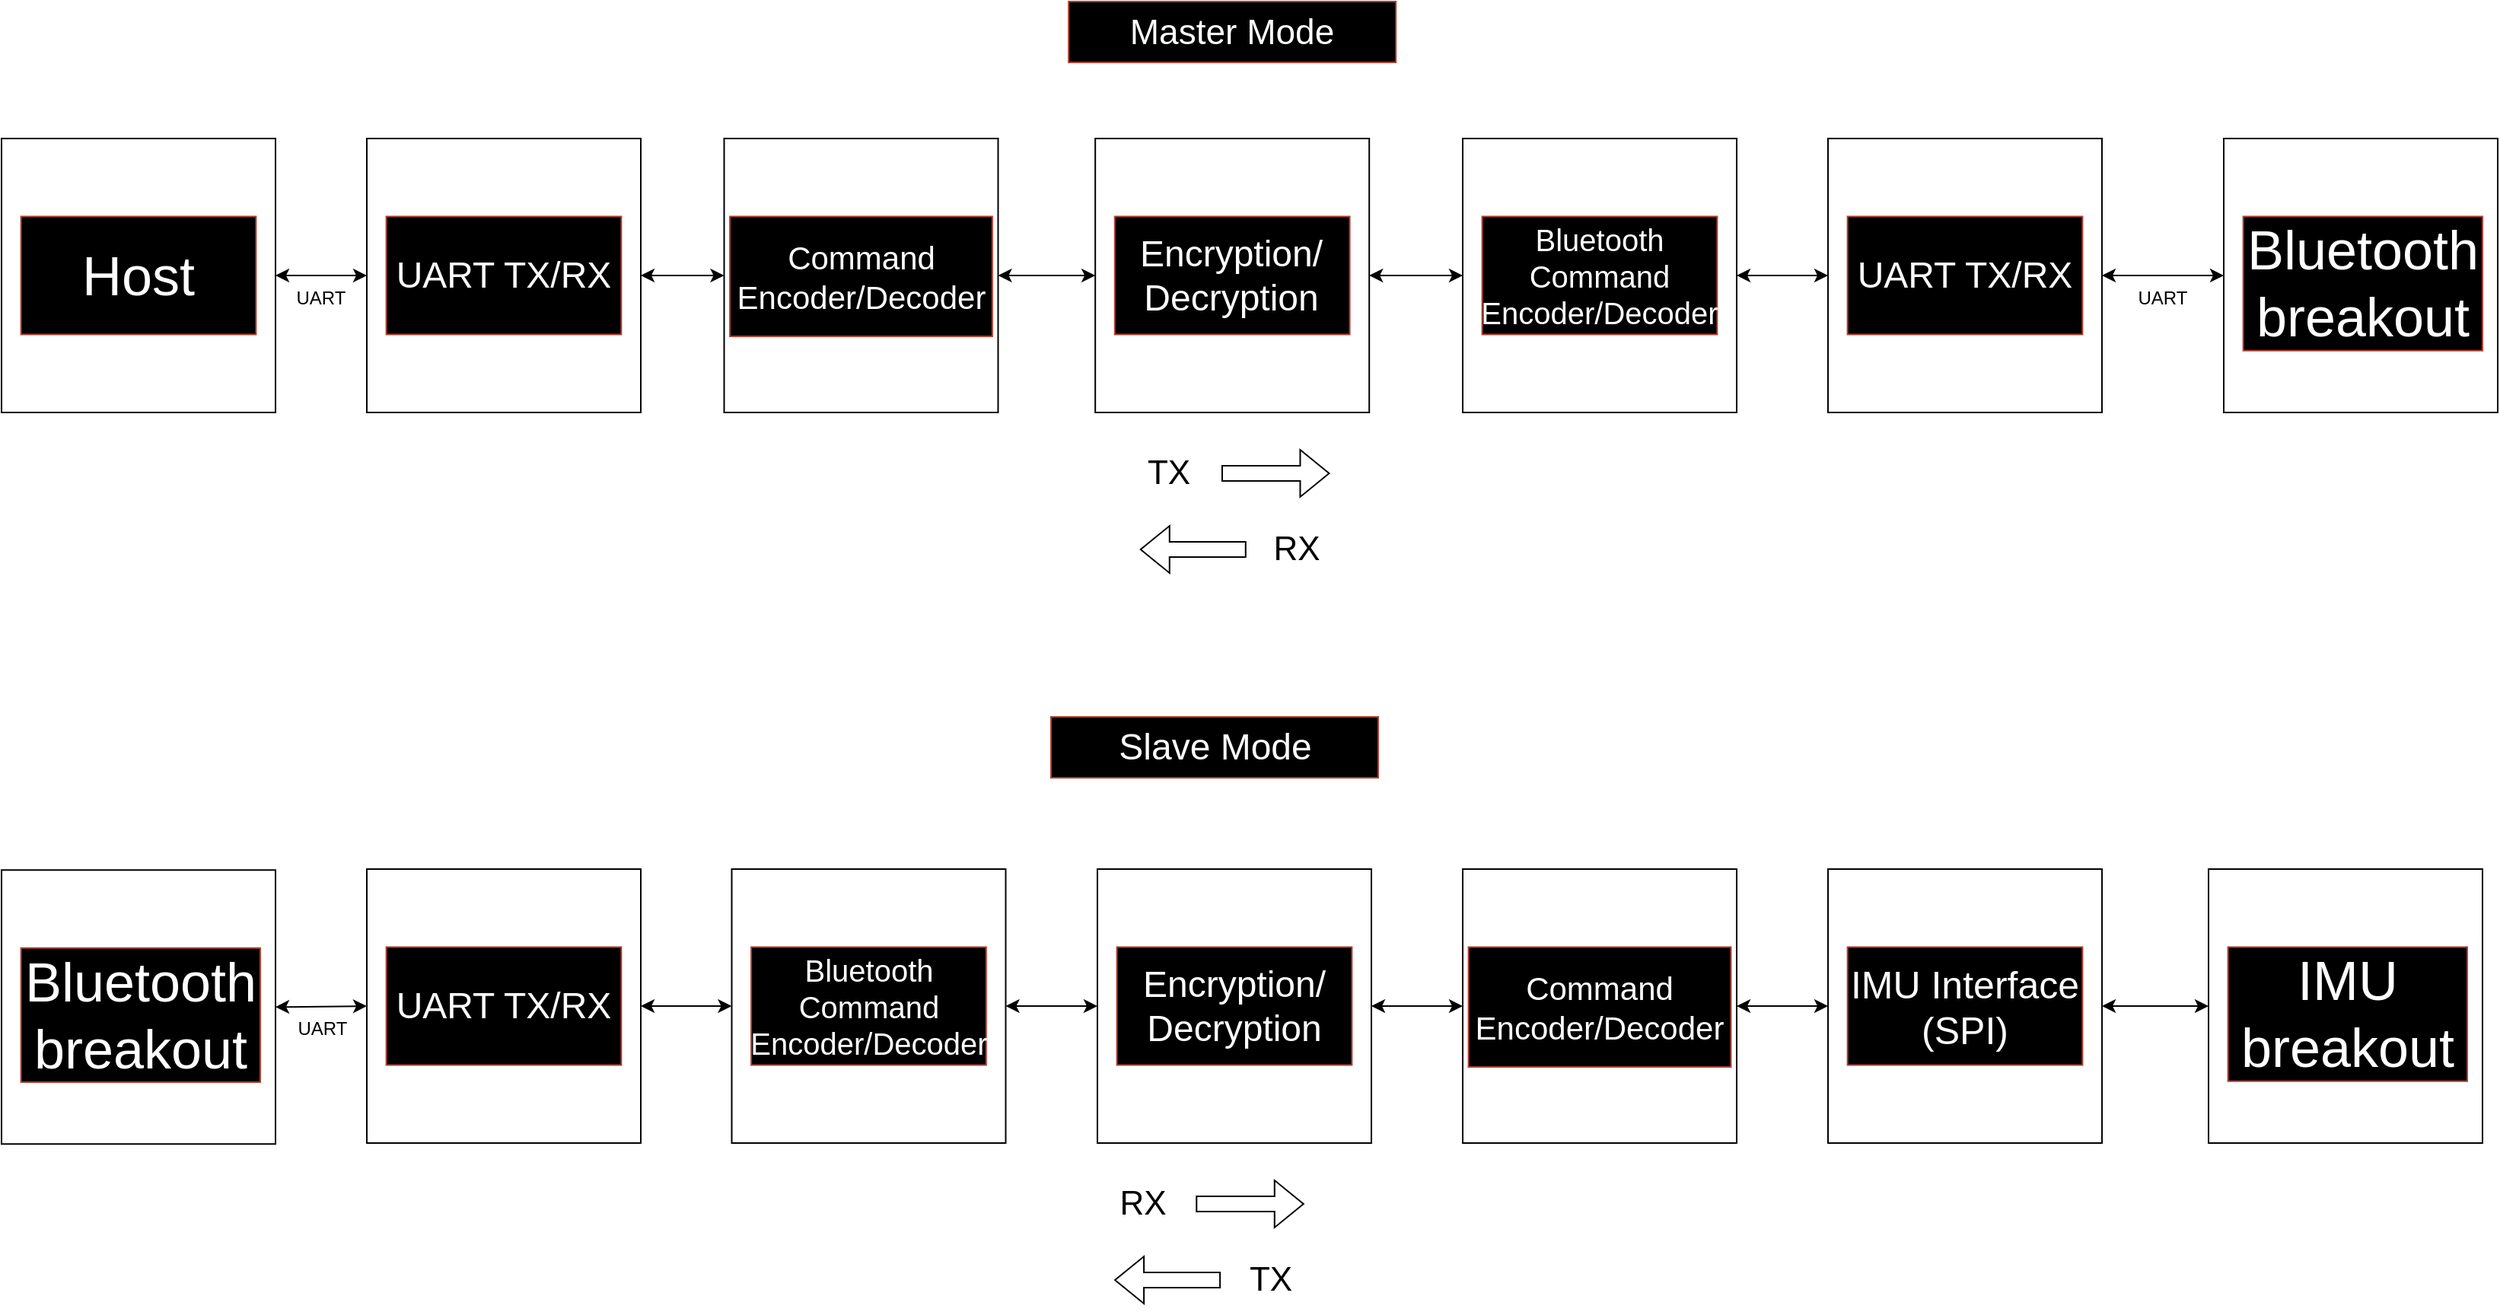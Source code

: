 <mxfile version="22.0.6" type="device">
  <diagram name="Page-1" id="IiBHPubRIJhhDQsWKsMC">
    <mxGraphModel dx="2074" dy="1132" grid="1" gridSize="10" guides="1" tooltips="1" connect="1" arrows="1" fold="1" page="1" pageScale="1" pageWidth="850" pageHeight="1100" math="0" shadow="0">
      <root>
        <mxCell id="0" />
        <mxCell id="1" parent="0" />
        <mxCell id="DzXna4c_Wik_IqMQuETI-1" value="" style="whiteSpace=wrap;html=1;aspect=fixed;" parent="1" vertex="1">
          <mxGeometry x="30" y="210" width="180" height="180" as="geometry" />
        </mxCell>
        <mxCell id="DzXna4c_Wik_IqMQuETI-2" value="" style="whiteSpace=wrap;html=1;aspect=fixed;" parent="1" vertex="1">
          <mxGeometry x="748.59" y="210" width="180" height="180" as="geometry" />
        </mxCell>
        <mxCell id="DzXna4c_Wik_IqMQuETI-3" value="" style="whiteSpace=wrap;html=1;aspect=fixed;" parent="1" vertex="1">
          <mxGeometry x="270" y="210" width="180" height="180" as="geometry" />
        </mxCell>
        <mxCell id="DzXna4c_Wik_IqMQuETI-4" value="" style="whiteSpace=wrap;html=1;aspect=fixed;" parent="1" vertex="1">
          <mxGeometry x="504.75" y="210" width="180" height="180" as="geometry" />
        </mxCell>
        <mxCell id="DzXna4c_Wik_IqMQuETI-6" value="" style="whiteSpace=wrap;html=1;aspect=fixed;" parent="1" vertex="1">
          <mxGeometry x="1230" y="210" width="180" height="180" as="geometry" />
        </mxCell>
        <mxCell id="DzXna4c_Wik_IqMQuETI-7" value="" style="whiteSpace=wrap;html=1;aspect=fixed;" parent="1" vertex="1">
          <mxGeometry x="990" y="210" width="180" height="180" as="geometry" />
        </mxCell>
        <mxCell id="DzXna4c_Wik_IqMQuETI-8" value="" style="endArrow=classic;startArrow=classic;html=1;rounded=0;exitX=1;exitY=0.5;exitDx=0;exitDy=0;entryX=0;entryY=0.5;entryDx=0;entryDy=0;" parent="1" source="DzXna4c_Wik_IqMQuETI-1" target="DzXna4c_Wik_IqMQuETI-3" edge="1">
          <mxGeometry width="50" height="50" relative="1" as="geometry">
            <mxPoint x="230" y="320" as="sourcePoint" />
            <mxPoint x="240" y="330" as="targetPoint" />
          </mxGeometry>
        </mxCell>
        <mxCell id="DzXna4c_Wik_IqMQuETI-9" value="&lt;font style=&quot;background-color: rgb(0, 0, 0); font-size: 23px;&quot; color=&quot;#ffffff&quot;&gt;Master Mode&lt;/font&gt;" style="text;align=center;html=1;verticalAlign=middle;whiteSpace=wrap;rounded=0;fillColor=#000000;strokeColor=#ae4132;" parent="1" vertex="1">
          <mxGeometry x="731.09" y="120" width="215" height="40" as="geometry" />
        </mxCell>
        <mxCell id="DzXna4c_Wik_IqMQuETI-11" value="&lt;font style=&quot;background-color: rgb(0, 0, 0); font-size: 36px;&quot; color=&quot;#ffffff&quot;&gt;Host&lt;/font&gt;" style="text;align=center;html=1;verticalAlign=middle;whiteSpace=wrap;rounded=0;fillColor=#000000;strokeColor=#ae4132;fontSize=36;" parent="1" vertex="1">
          <mxGeometry x="42.81" y="261.25" width="154.37" height="77.5" as="geometry" />
        </mxCell>
        <mxCell id="DzXna4c_Wik_IqMQuETI-13" value="&lt;font style=&quot;background-color: rgb(0, 0, 0); font-size: 21px;&quot; color=&quot;#ffffff&quot;&gt;Command Encoder/Decoder&lt;/font&gt;" style="text;align=center;html=1;verticalAlign=middle;whiteSpace=wrap;rounded=0;fillColor=#000000;strokeColor=#ae4132;" parent="1" vertex="1">
          <mxGeometry x="508.53" y="261.25" width="172.43" height="78.75" as="geometry" />
        </mxCell>
        <mxCell id="DzXna4c_Wik_IqMQuETI-14" value="&lt;font style=&quot;background-color: rgb(0, 0, 0); font-size: 24px;&quot; color=&quot;#ffffff&quot;&gt;UART TX/RX&lt;/font&gt;" style="text;align=center;html=1;verticalAlign=middle;whiteSpace=wrap;rounded=0;fillColor=#000000;strokeColor=#ae4132;" parent="1" vertex="1">
          <mxGeometry x="282.81" y="261.25" width="154.37" height="77.5" as="geometry" />
        </mxCell>
        <mxCell id="DzXna4c_Wik_IqMQuETI-17" value="&lt;font style=&quot;background-color: rgb(0, 0, 0); font-size: 24px;&quot; color=&quot;#ffffff&quot;&gt;&lt;font style=&quot;font-size: 24px;&quot;&gt;Encryption/&lt;br&gt;Decryption&lt;/font&gt;&lt;br&gt;&lt;/font&gt;" style="text;align=center;html=1;verticalAlign=middle;whiteSpace=wrap;rounded=0;fillColor=#000000;strokeColor=#ae4132;" parent="1" vertex="1">
          <mxGeometry x="761.41" y="261.25" width="154.37" height="77.5" as="geometry" />
        </mxCell>
        <mxCell id="DzXna4c_Wik_IqMQuETI-18" value="&lt;font style=&quot;font-size: 20px;&quot; color=&quot;#ffffff&quot;&gt;Bluetooth Command Encoder/Decoder&lt;/font&gt;" style="text;align=center;html=1;verticalAlign=middle;whiteSpace=wrap;rounded=0;fillColor=#000000;strokeColor=#ae4132;" parent="1" vertex="1">
          <mxGeometry x="1002.81" y="261.25" width="154.37" height="77.5" as="geometry" />
        </mxCell>
        <mxCell id="DzXna4c_Wik_IqMQuETI-23" value="&lt;font style=&quot;background-color: rgb(0, 0, 0); font-size: 24px;&quot; color=&quot;#ffffff&quot;&gt;Slave Mode&lt;/font&gt;" style="text;align=center;html=1;verticalAlign=middle;whiteSpace=wrap;rounded=0;fillColor=#000000;strokeColor=#ae4132;" parent="1" vertex="1">
          <mxGeometry x="719.51" y="590" width="215" height="40" as="geometry" />
        </mxCell>
        <mxCell id="DzXna4c_Wik_IqMQuETI-27" value="" style="whiteSpace=wrap;html=1;aspect=fixed;" parent="1" vertex="1">
          <mxGeometry x="1230.01" y="690" width="180" height="180" as="geometry" />
        </mxCell>
        <mxCell id="DzXna4c_Wik_IqMQuETI-30" value="&lt;font style=&quot;background-color: rgb(0, 0, 0); font-size: 25px;&quot; color=&quot;#ffffff&quot;&gt;IMU Interface (SPI)&lt;/font&gt;" style="text;align=center;html=1;verticalAlign=middle;whiteSpace=wrap;rounded=0;fillColor=#000000;strokeColor=#ae4132;" parent="1" vertex="1">
          <mxGeometry x="1242.83" y="741.25" width="154.37" height="77.5" as="geometry" />
        </mxCell>
        <mxCell id="DzXna4c_Wik_IqMQuETI-45" value="TX" style="text;strokeColor=none;align=center;fillColor=none;html=1;verticalAlign=middle;whiteSpace=wrap;rounded=0;fontSize=22;" parent="1" vertex="1">
          <mxGeometry x="760.55" y="410" width="71.87" height="40" as="geometry" />
        </mxCell>
        <mxCell id="DzXna4c_Wik_IqMQuETI-46" value="" style="shape=flexArrow;endArrow=classic;html=1;rounded=0;" parent="1" edge="1">
          <mxGeometry width="50" height="50" relative="1" as="geometry">
            <mxPoint x="831.48" y="430" as="sourcePoint" />
            <mxPoint x="902.73" y="430" as="targetPoint" />
          </mxGeometry>
        </mxCell>
        <mxCell id="DzXna4c_Wik_IqMQuETI-48" value="RX" style="text;strokeColor=none;align=center;fillColor=none;html=1;verticalAlign=middle;whiteSpace=wrap;rounded=0;fontSize=22;" parent="1" vertex="1">
          <mxGeometry x="844.77" y="460" width="71.87" height="40" as="geometry" />
        </mxCell>
        <mxCell id="DzXna4c_Wik_IqMQuETI-49" value="" style="shape=flexArrow;endArrow=classic;html=1;rounded=0;" parent="1" edge="1">
          <mxGeometry width="50" height="50" relative="1" as="geometry">
            <mxPoint x="847.89" y="480" as="sourcePoint" />
            <mxPoint x="777.89" y="480" as="targetPoint" />
          </mxGeometry>
        </mxCell>
        <mxCell id="DzXna4c_Wik_IqMQuETI-50" value="RX" style="text;strokeColor=none;align=center;fillColor=none;html=1;verticalAlign=middle;whiteSpace=wrap;rounded=0;fontSize=22;" parent="1" vertex="1">
          <mxGeometry x="743.71" y="890" width="71.87" height="40" as="geometry" />
        </mxCell>
        <mxCell id="DzXna4c_Wik_IqMQuETI-51" value="" style="shape=flexArrow;endArrow=classic;html=1;rounded=0;" parent="1" edge="1">
          <mxGeometry width="50" height="50" relative="1" as="geometry">
            <mxPoint x="814.64" y="910" as="sourcePoint" />
            <mxPoint x="885.89" y="910" as="targetPoint" />
          </mxGeometry>
        </mxCell>
        <mxCell id="DzXna4c_Wik_IqMQuETI-52" value="TX" style="text;strokeColor=none;align=center;fillColor=none;html=1;verticalAlign=middle;whiteSpace=wrap;rounded=0;fontSize=22;" parent="1" vertex="1">
          <mxGeometry x="827.93" y="940" width="71.87" height="40" as="geometry" />
        </mxCell>
        <mxCell id="DzXna4c_Wik_IqMQuETI-53" value="" style="shape=flexArrow;endArrow=classic;html=1;rounded=0;" parent="1" edge="1">
          <mxGeometry width="50" height="50" relative="1" as="geometry">
            <mxPoint x="831.05" y="960" as="sourcePoint" />
            <mxPoint x="761.05" y="960" as="targetPoint" />
          </mxGeometry>
        </mxCell>
        <mxCell id="K-1_S2nW1a9H5zbyPy-N-1" value="" style="endArrow=classic;startArrow=classic;html=1;rounded=0;entryX=0;entryY=0.5;entryDx=0;entryDy=0;exitX=1;exitY=0.5;exitDx=0;exitDy=0;" parent="1" source="DzXna4c_Wik_IqMQuETI-3" target="DzXna4c_Wik_IqMQuETI-4" edge="1">
          <mxGeometry width="50" height="50" relative="1" as="geometry">
            <mxPoint x="480" y="320" as="sourcePoint" />
            <mxPoint x="490" y="330" as="targetPoint" />
          </mxGeometry>
        </mxCell>
        <mxCell id="K-1_S2nW1a9H5zbyPy-N-2" value="" style="endArrow=classic;startArrow=classic;html=1;rounded=0;entryX=0;entryY=0.5;entryDx=0;entryDy=0;exitX=1;exitY=0.5;exitDx=0;exitDy=0;" parent="1" source="DzXna4c_Wik_IqMQuETI-4" target="DzXna4c_Wik_IqMQuETI-2" edge="1">
          <mxGeometry width="50" height="50" relative="1" as="geometry">
            <mxPoint x="710" y="330" as="sourcePoint" />
            <mxPoint x="720" y="330" as="targetPoint" />
          </mxGeometry>
        </mxCell>
        <mxCell id="K-1_S2nW1a9H5zbyPy-N-3" value="" style="endArrow=classic;startArrow=classic;html=1;rounded=0;exitX=1;exitY=0.5;exitDx=0;exitDy=0;entryX=0;entryY=0.5;entryDx=0;entryDy=0;" parent="1" source="DzXna4c_Wik_IqMQuETI-7" target="DzXna4c_Wik_IqMQuETI-6" edge="1">
          <mxGeometry width="50" height="50" relative="1" as="geometry">
            <mxPoint x="1200" y="320" as="sourcePoint" />
            <mxPoint x="1200" y="340" as="targetPoint" />
          </mxGeometry>
        </mxCell>
        <mxCell id="K-1_S2nW1a9H5zbyPy-N-4" value="" style="endArrow=classic;startArrow=classic;html=1;rounded=0;exitX=1;exitY=0.5;exitDx=0;exitDy=0;entryX=0;entryY=0.5;entryDx=0;entryDy=0;" parent="1" source="DzXna4c_Wik_IqMQuETI-2" target="DzXna4c_Wik_IqMQuETI-7" edge="1">
          <mxGeometry width="50" height="50" relative="1" as="geometry">
            <mxPoint x="950" y="320" as="sourcePoint" />
            <mxPoint x="970" y="320" as="targetPoint" />
          </mxGeometry>
        </mxCell>
        <mxCell id="K-1_S2nW1a9H5zbyPy-N-5" value="" style="endArrow=classic;startArrow=classic;html=1;rounded=0;exitX=1;exitY=0.5;exitDx=0;exitDy=0;entryX=0;entryY=0.5;entryDx=0;entryDy=0;" parent="1" source="K-1_S2nW1a9H5zbyPy-N-15" target="DzXna4c_Wik_IqMQuETI-27" edge="1">
          <mxGeometry width="50" height="50" relative="1" as="geometry">
            <mxPoint x="1170.01" y="779.5" as="sourcePoint" />
            <mxPoint x="1230.01" y="779.5" as="targetPoint" />
          </mxGeometry>
        </mxCell>
        <mxCell id="K-1_S2nW1a9H5zbyPy-N-6" value="" style="endArrow=classic;startArrow=classic;html=1;rounded=0;exitX=1;exitY=0.5;exitDx=0;exitDy=0;entryX=0;entryY=0.5;entryDx=0;entryDy=0;" parent="1" source="K-1_S2nW1a9H5zbyPy-N-13" target="K-1_S2nW1a9H5zbyPy-N-15" edge="1">
          <mxGeometry width="50" height="50" relative="1" as="geometry">
            <mxPoint x="928.59" y="779.5" as="sourcePoint" />
            <mxPoint x="988.59" y="779.5" as="targetPoint" />
          </mxGeometry>
        </mxCell>
        <mxCell id="K-1_S2nW1a9H5zbyPy-N-7" value="" style="endArrow=classic;startArrow=classic;html=1;rounded=0;exitX=1;exitY=0.5;exitDx=0;exitDy=0;entryX=0;entryY=0.5;entryDx=0;entryDy=0;" parent="1" source="K-1_S2nW1a9H5zbyPy-N-11" target="K-1_S2nW1a9H5zbyPy-N-13" edge="1">
          <mxGeometry width="50" height="50" relative="1" as="geometry">
            <mxPoint x="689.75" y="779.5" as="sourcePoint" />
            <mxPoint x="749.75" y="779.5" as="targetPoint" />
          </mxGeometry>
        </mxCell>
        <mxCell id="K-1_S2nW1a9H5zbyPy-N-8" value="" style="endArrow=classic;startArrow=classic;html=1;rounded=0;exitX=1;exitY=0.5;exitDx=0;exitDy=0;entryX=0;entryY=0.5;entryDx=0;entryDy=0;" parent="1" source="K-1_S2nW1a9H5zbyPy-N-9" target="K-1_S2nW1a9H5zbyPy-N-11" edge="1">
          <mxGeometry width="50" height="50" relative="1" as="geometry">
            <mxPoint x="449.75" y="779.5" as="sourcePoint" />
            <mxPoint x="509.75" y="779.5" as="targetPoint" />
          </mxGeometry>
        </mxCell>
        <mxCell id="K-1_S2nW1a9H5zbyPy-N-9" value="" style="whiteSpace=wrap;html=1;aspect=fixed;" parent="1" vertex="1">
          <mxGeometry x="270" y="690" width="180" height="180" as="geometry" />
        </mxCell>
        <mxCell id="K-1_S2nW1a9H5zbyPy-N-11" value="" style="whiteSpace=wrap;html=1;aspect=fixed;" parent="1" vertex="1">
          <mxGeometry x="509.75" y="690" width="180" height="180" as="geometry" />
        </mxCell>
        <mxCell id="K-1_S2nW1a9H5zbyPy-N-12" value="&lt;font style=&quot;font-size: 20px;&quot; color=&quot;#ffffff&quot;&gt;Bluetooth Command Encoder/Decoder&lt;/font&gt;" style="text;align=center;html=1;verticalAlign=middle;whiteSpace=wrap;rounded=0;fillColor=#000000;strokeColor=#ae4132;" parent="1" vertex="1">
          <mxGeometry x="522.56" y="741.25" width="154.37" height="77.5" as="geometry" />
        </mxCell>
        <mxCell id="K-1_S2nW1a9H5zbyPy-N-13" value="" style="whiteSpace=wrap;html=1;aspect=fixed;" parent="1" vertex="1">
          <mxGeometry x="750" y="690" width="180" height="180" as="geometry" />
        </mxCell>
        <mxCell id="K-1_S2nW1a9H5zbyPy-N-14" value="&lt;font style=&quot;background-color: rgb(0, 0, 0); font-size: 24px;&quot; color=&quot;#ffffff&quot;&gt;&lt;font style=&quot;font-size: 24px;&quot;&gt;Encryption/&lt;br&gt;Decryption&lt;/font&gt;&lt;br&gt;&lt;/font&gt;" style="text;align=center;html=1;verticalAlign=middle;whiteSpace=wrap;rounded=0;fillColor=#000000;strokeColor=#ae4132;" parent="1" vertex="1">
          <mxGeometry x="762.82" y="741.25" width="154.37" height="77.5" as="geometry" />
        </mxCell>
        <mxCell id="K-1_S2nW1a9H5zbyPy-N-15" value="" style="whiteSpace=wrap;html=1;aspect=fixed;" parent="1" vertex="1">
          <mxGeometry x="990.0" y="690" width="180" height="180" as="geometry" />
        </mxCell>
        <mxCell id="K-1_S2nW1a9H5zbyPy-N-16" value="&lt;font style=&quot;background-color: rgb(0, 0, 0); font-size: 21px;&quot; color=&quot;#ffffff&quot;&gt;Command Encoder/Decoder&lt;/font&gt;" style="text;align=center;html=1;verticalAlign=middle;whiteSpace=wrap;rounded=0;fillColor=#000000;strokeColor=#ae4132;" parent="1" vertex="1">
          <mxGeometry x="993.79" y="741.25" width="172.43" height="78.75" as="geometry" />
        </mxCell>
        <mxCell id="R6pxAMlvBT-mNQkw7uuG-1" value="&lt;font style=&quot;background-color: rgb(0, 0, 0); font-size: 24px;&quot; color=&quot;#ffffff&quot;&gt;UART TX/RX&lt;/font&gt;" style="text;align=center;html=1;verticalAlign=middle;whiteSpace=wrap;rounded=0;fillColor=#000000;strokeColor=#ae4132;" vertex="1" parent="1">
          <mxGeometry x="1242.82" y="261.25" width="154.37" height="77.5" as="geometry" />
        </mxCell>
        <mxCell id="R6pxAMlvBT-mNQkw7uuG-2" value="&lt;font style=&quot;background-color: rgb(0, 0, 0); font-size: 24px;&quot; color=&quot;#ffffff&quot;&gt;UART TX/RX&lt;/font&gt;" style="text;align=center;html=1;verticalAlign=middle;whiteSpace=wrap;rounded=0;fillColor=#000000;strokeColor=#ae4132;" vertex="1" parent="1">
          <mxGeometry x="282.82" y="741.25" width="154.37" height="77.5" as="geometry" />
        </mxCell>
        <mxCell id="R6pxAMlvBT-mNQkw7uuG-3" value="" style="whiteSpace=wrap;html=1;aspect=fixed;" vertex="1" parent="1">
          <mxGeometry x="30" y="690.63" width="180" height="180" as="geometry" />
        </mxCell>
        <mxCell id="R6pxAMlvBT-mNQkw7uuG-4" value="" style="endArrow=classic;startArrow=classic;html=1;rounded=0;exitX=1;exitY=0.5;exitDx=0;exitDy=0;entryX=0;entryY=0.5;entryDx=0;entryDy=0;" edge="1" parent="1" source="R6pxAMlvBT-mNQkw7uuG-3" target="K-1_S2nW1a9H5zbyPy-N-9">
          <mxGeometry width="50" height="50" relative="1" as="geometry">
            <mxPoint x="230.0" y="800.63" as="sourcePoint" />
            <mxPoint x="270" y="780.63" as="targetPoint" />
          </mxGeometry>
        </mxCell>
        <mxCell id="R6pxAMlvBT-mNQkw7uuG-5" value="&lt;font style=&quot;background-color: rgb(0, 0, 0); font-size: 36px;&quot; color=&quot;#ffffff&quot;&gt;Bluetooth breakout&lt;/font&gt;" style="text;align=center;html=1;verticalAlign=middle;whiteSpace=wrap;rounded=0;fillColor=#000000;strokeColor=#ae4132;fontSize=36;" vertex="1" parent="1">
          <mxGeometry x="42.81" y="741.88" width="157.19" height="88.12" as="geometry" />
        </mxCell>
        <mxCell id="R6pxAMlvBT-mNQkw7uuG-6" value="" style="whiteSpace=wrap;html=1;aspect=fixed;" vertex="1" parent="1">
          <mxGeometry x="1490" y="210" width="180" height="180" as="geometry" />
        </mxCell>
        <mxCell id="R6pxAMlvBT-mNQkw7uuG-7" value="&lt;font style=&quot;background-color: rgb(0, 0, 0); font-size: 36px;&quot; color=&quot;#ffffff&quot;&gt;Bluetooth breakout&lt;/font&gt;" style="text;align=center;html=1;verticalAlign=middle;whiteSpace=wrap;rounded=0;fillColor=#000000;strokeColor=#ae4132;fontSize=36;" vertex="1" parent="1">
          <mxGeometry x="1502.81" y="261.25" width="157.19" height="88.12" as="geometry" />
        </mxCell>
        <mxCell id="R6pxAMlvBT-mNQkw7uuG-8" value="" style="endArrow=classic;startArrow=classic;html=1;rounded=0;exitX=1;exitY=0.5;exitDx=0;exitDy=0;entryX=0;entryY=0.5;entryDx=0;entryDy=0;" edge="1" parent="1" source="DzXna4c_Wik_IqMQuETI-6" target="R6pxAMlvBT-mNQkw7uuG-6">
          <mxGeometry width="50" height="50" relative="1" as="geometry">
            <mxPoint x="1410.01" y="299.5" as="sourcePoint" />
            <mxPoint x="1470.01" y="299.5" as="targetPoint" />
          </mxGeometry>
        </mxCell>
        <mxCell id="R6pxAMlvBT-mNQkw7uuG-9" value="UART" style="text;strokeColor=none;align=center;fillColor=none;html=1;verticalAlign=middle;whiteSpace=wrap;rounded=0;labelBackgroundColor=#FFFFFF;" vertex="1" parent="1">
          <mxGeometry x="1420" y="300" width="60" height="30" as="geometry" />
        </mxCell>
        <mxCell id="R6pxAMlvBT-mNQkw7uuG-10" value="UART" style="text;strokeColor=none;align=center;fillColor=none;html=1;verticalAlign=middle;whiteSpace=wrap;rounded=0;labelBackgroundColor=#FFFFFF;" vertex="1" parent="1">
          <mxGeometry x="210" y="300" width="60" height="30" as="geometry" />
        </mxCell>
        <mxCell id="R6pxAMlvBT-mNQkw7uuG-11" value="UART" style="text;strokeColor=none;align=center;fillColor=none;html=1;verticalAlign=middle;whiteSpace=wrap;rounded=0;labelBackgroundColor=#FFFFFF;" vertex="1" parent="1">
          <mxGeometry x="211.41" y="780" width="60" height="30" as="geometry" />
        </mxCell>
        <mxCell id="R6pxAMlvBT-mNQkw7uuG-13" value="" style="whiteSpace=wrap;html=1;aspect=fixed;" vertex="1" parent="1">
          <mxGeometry x="1480" y="690" width="180" height="180" as="geometry" />
        </mxCell>
        <mxCell id="R6pxAMlvBT-mNQkw7uuG-14" value="&lt;font style=&quot;background-color: rgb(0, 0, 0); font-size: 36px;&quot; color=&quot;#ffffff&quot;&gt;IMU&lt;br&gt;breakout&lt;/font&gt;" style="text;align=center;html=1;verticalAlign=middle;whiteSpace=wrap;rounded=0;fillColor=#000000;strokeColor=#ae4132;fontSize=36;" vertex="1" parent="1">
          <mxGeometry x="1492.81" y="741.25" width="157.19" height="88.12" as="geometry" />
        </mxCell>
        <mxCell id="R6pxAMlvBT-mNQkw7uuG-16" value="" style="endArrow=classic;startArrow=classic;html=1;rounded=0;exitX=1;exitY=0.5;exitDx=0;exitDy=0;entryX=0;entryY=0.5;entryDx=0;entryDy=0;" edge="1" parent="1" source="DzXna4c_Wik_IqMQuETI-27" target="R6pxAMlvBT-mNQkw7uuG-13">
          <mxGeometry width="50" height="50" relative="1" as="geometry">
            <mxPoint x="1410.01" y="779" as="sourcePoint" />
            <mxPoint x="1470.01" y="779" as="targetPoint" />
          </mxGeometry>
        </mxCell>
      </root>
    </mxGraphModel>
  </diagram>
</mxfile>

